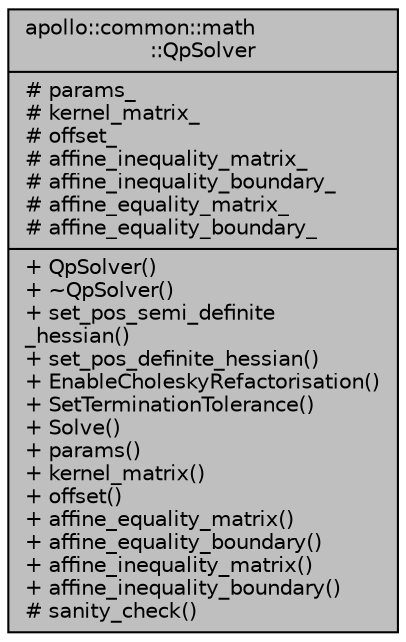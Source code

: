 digraph "apollo::common::math::QpSolver"
{
  edge [fontname="Helvetica",fontsize="10",labelfontname="Helvetica",labelfontsize="10"];
  node [fontname="Helvetica",fontsize="10",shape=record];
  Node2 [label="{apollo::common::math\l::QpSolver\n|# params_\l# kernel_matrix_\l# offset_\l# affine_inequality_matrix_\l# affine_inequality_boundary_\l# affine_equality_matrix_\l# affine_equality_boundary_\l|+ QpSolver()\l+ ~QpSolver()\l+ set_pos_semi_definite\l_hessian()\l+ set_pos_definite_hessian()\l+ EnableCholeskyRefactorisation()\l+ SetTerminationTolerance()\l+ Solve()\l+ params()\l+ kernel_matrix()\l+ offset()\l+ affine_equality_matrix()\l+ affine_equality_boundary()\l+ affine_inequality_matrix()\l+ affine_inequality_boundary()\l# sanity_check()\l}",height=0.2,width=0.4,color="black", fillcolor="grey75", style="filled", fontcolor="black"];
}
